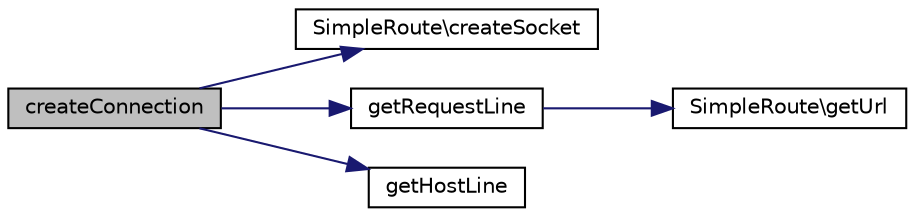 digraph "createConnection"
{
  edge [fontname="Helvetica",fontsize="10",labelfontname="Helvetica",labelfontsize="10"];
  node [fontname="Helvetica",fontsize="10",shape=record];
  rankdir="LR";
  Node1 [label="createConnection",height=0.2,width=0.4,color="black", fillcolor="grey75", style="filled" fontcolor="black"];
  Node1 -> Node2 [color="midnightblue",fontsize="10",style="solid",fontname="Helvetica"];
  Node2 [label="SimpleRoute\\createSocket",height=0.2,width=0.4,color="black", fillcolor="white", style="filled",URL="$class_simple_route.html#a52f32b9a18354ce9f5532dfe4d15ab07"];
  Node1 -> Node3 [color="midnightblue",fontsize="10",style="solid",fontname="Helvetica"];
  Node3 [label="getRequestLine",height=0.2,width=0.4,color="black", fillcolor="white", style="filled",URL="$class_simple_proxy_route.html#aba8104b621c71304f7dc8e79ddd9caaf"];
  Node3 -> Node4 [color="midnightblue",fontsize="10",style="solid",fontname="Helvetica"];
  Node4 [label="SimpleRoute\\getUrl",height=0.2,width=0.4,color="black", fillcolor="white", style="filled",URL="$class_simple_route.html#accd14bda49a1044b4d8dd93f020f11ee"];
  Node1 -> Node5 [color="midnightblue",fontsize="10",style="solid",fontname="Helvetica"];
  Node5 [label="getHostLine",height=0.2,width=0.4,color="black", fillcolor="white", style="filled",URL="$class_simple_proxy_route.html#a2e6bdd4d41a8324dac34e80212564777"];
}
